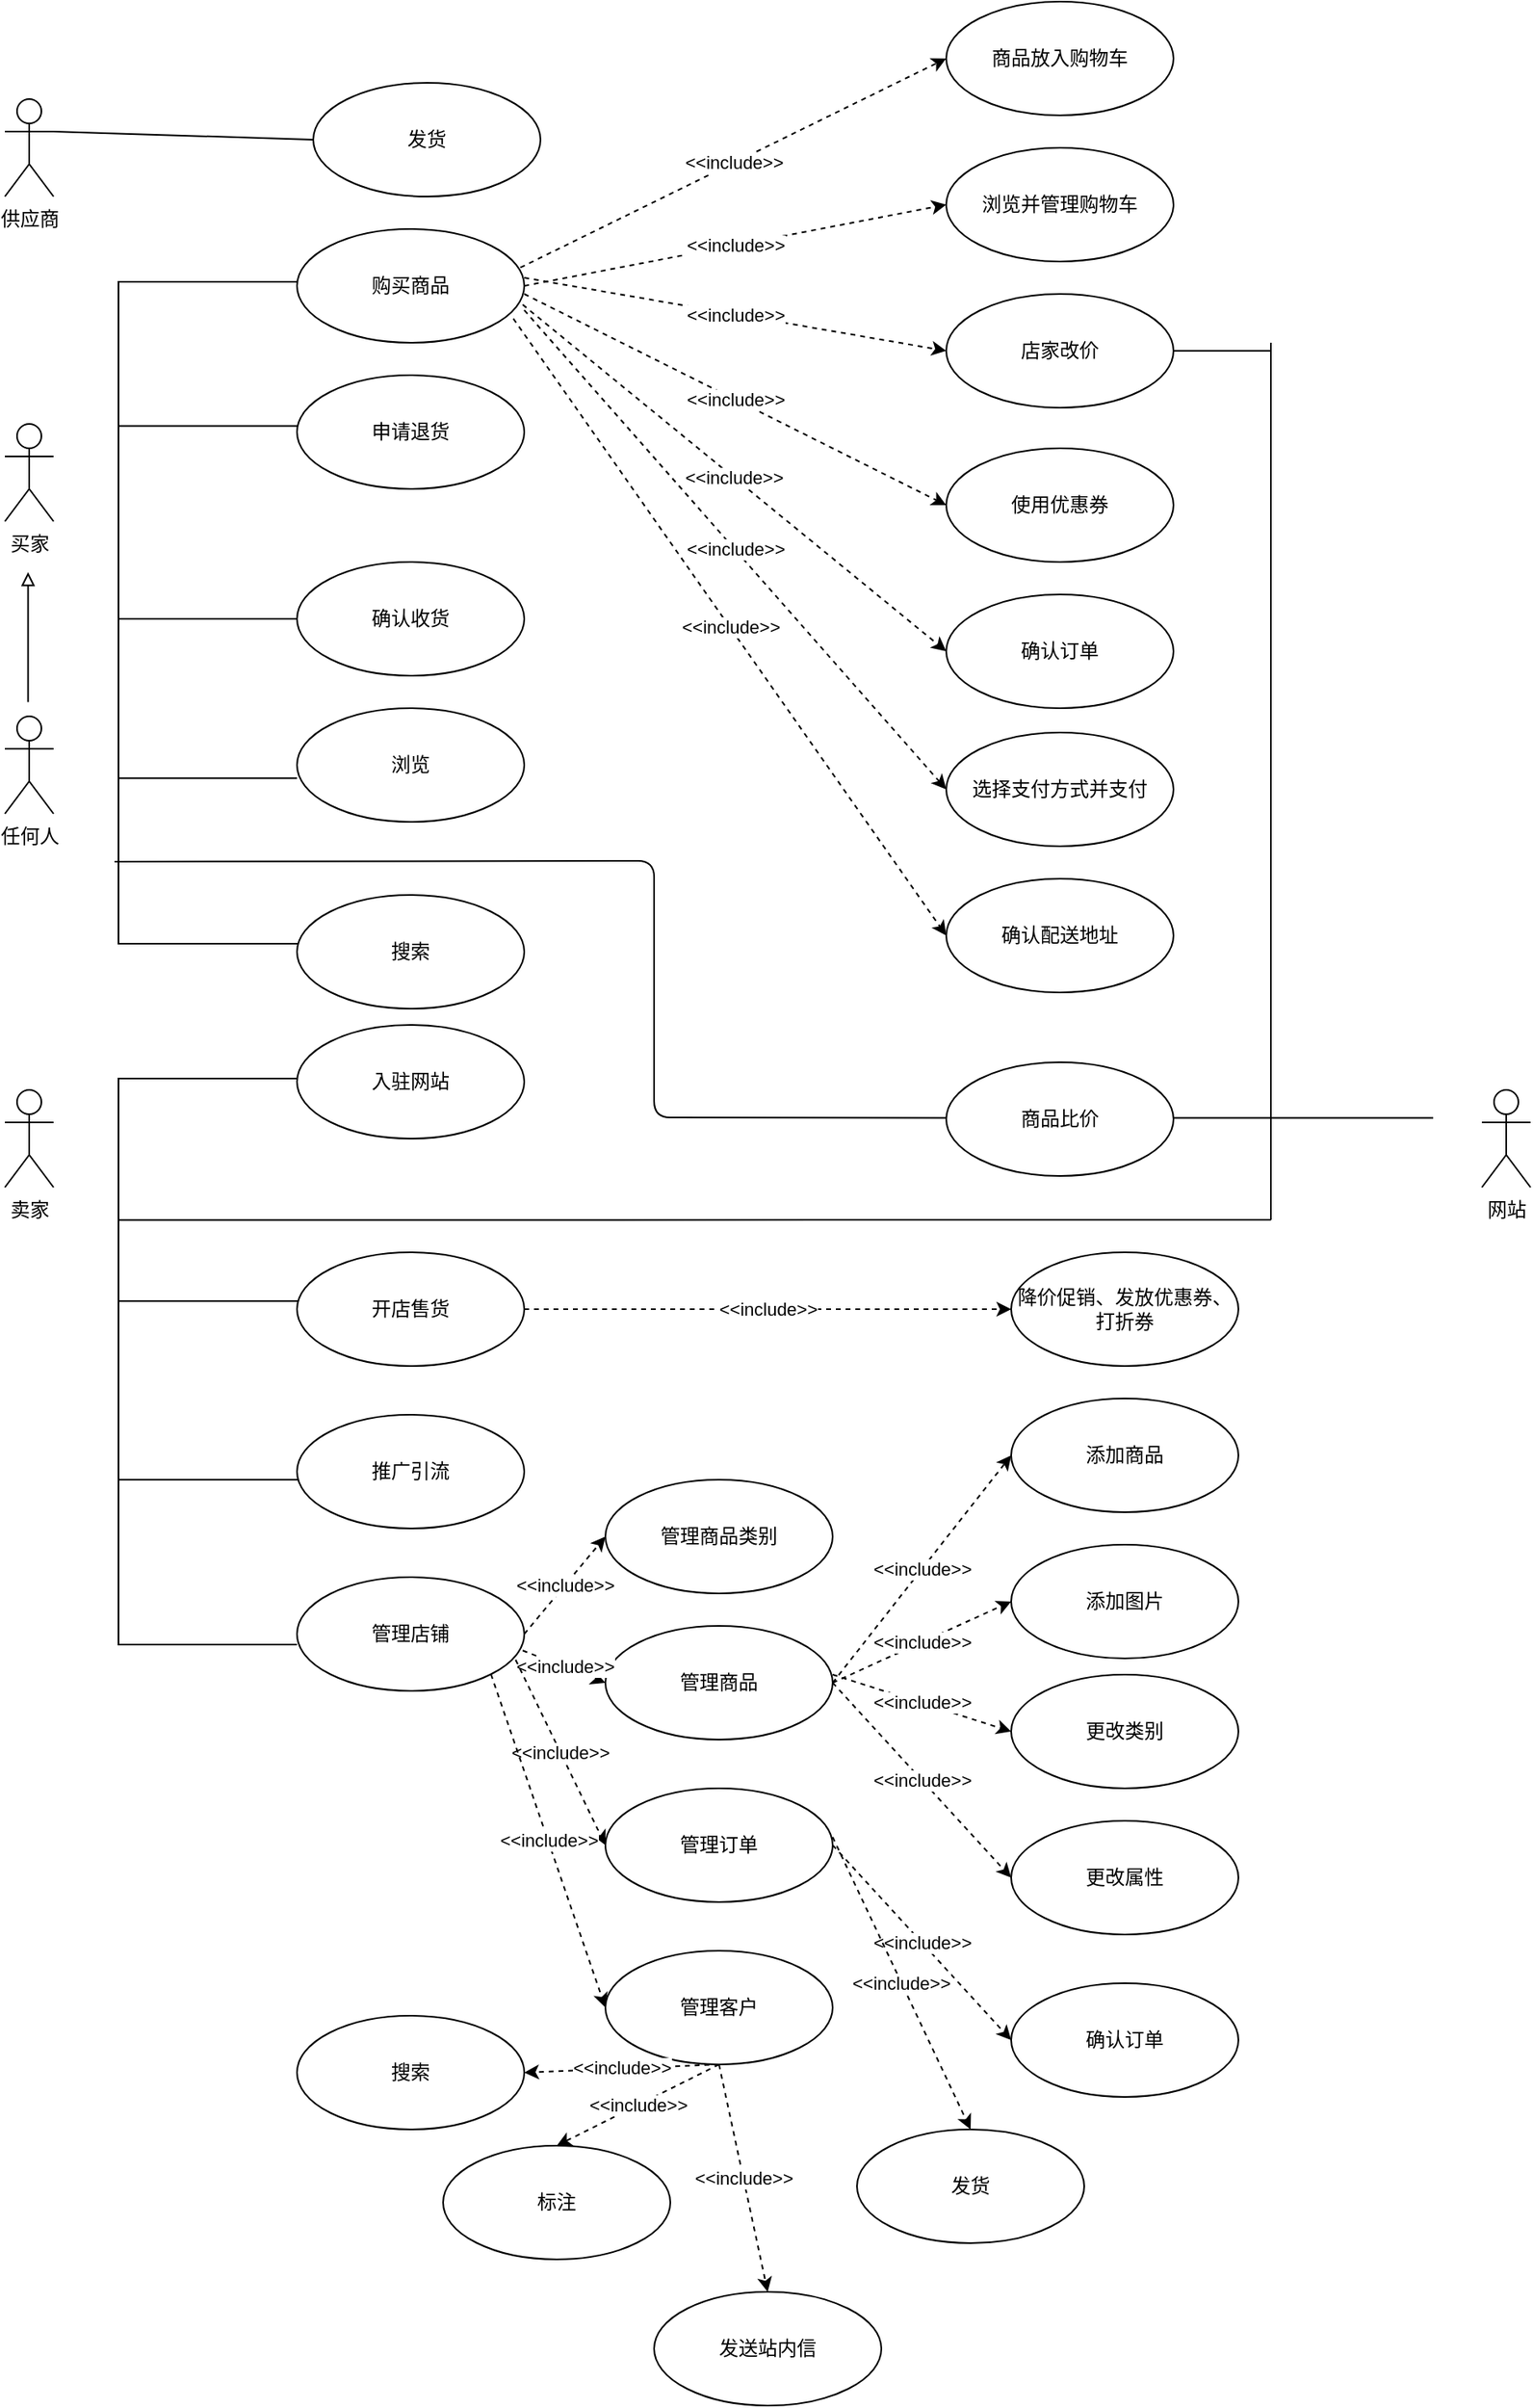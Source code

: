 <mxfile version="13.8.1" type="github">
  <diagram name="Page-1" id="e7e014a7-5840-1c2e-5031-d8a46d1fe8dd">
    <mxGraphModel dx="1351" dy="1482" grid="1" gridSize="10" guides="1" tooltips="1" connect="1" arrows="1" fold="1" page="1" pageScale="1" pageWidth="1169" pageHeight="826" background="#ffffff" math="0" shadow="0">
      <root>
        <mxCell id="0" />
        <mxCell id="1" parent="0" />
        <mxCell id="AoGEXer9o891e-ldqEI5-126" value="" style="endArrow=none;html=1;exitX=1;exitY=0.333;exitDx=0;exitDy=0;exitPerimeter=0;" edge="1" parent="1">
          <mxGeometry width="50" height="50" relative="1" as="geometry">
            <mxPoint x="780" y="377.29" as="sourcePoint" />
            <mxPoint x="940" y="377.29" as="targetPoint" />
          </mxGeometry>
        </mxCell>
        <mxCell id="AoGEXer9o891e-ldqEI5-41" value="任何人" style="shape=umlActor;verticalLabelPosition=bottom;verticalAlign=top;html=1;" vertex="1" parent="1">
          <mxGeometry x="60" y="130" width="30" height="60" as="geometry" />
        </mxCell>
        <mxCell id="AoGEXer9o891e-ldqEI5-42" value="买家" style="shape=umlActor;verticalLabelPosition=bottom;verticalAlign=top;html=1;" vertex="1" parent="1">
          <mxGeometry x="60" y="-50" width="30" height="60" as="geometry" />
        </mxCell>
        <mxCell id="AoGEXer9o891e-ldqEI5-43" value="卖家" style="shape=umlActor;verticalLabelPosition=bottom;verticalAlign=top;html=1;" vertex="1" parent="1">
          <mxGeometry x="60" y="360" width="30" height="60" as="geometry" />
        </mxCell>
        <mxCell id="AoGEXer9o891e-ldqEI5-44" value="" style="endArrow=block;html=1;endFill=0;" edge="1" parent="1">
          <mxGeometry width="50" height="50" relative="1" as="geometry">
            <mxPoint x="74.29" y="121.25" as="sourcePoint" />
            <mxPoint x="74.29" y="41.25" as="targetPoint" />
          </mxGeometry>
        </mxCell>
        <mxCell id="AoGEXer9o891e-ldqEI5-45" value="入驻网站" style="ellipse;whiteSpace=wrap;html=1;" vertex="1" parent="1">
          <mxGeometry x="240" y="320" width="140" height="70" as="geometry" />
        </mxCell>
        <mxCell id="AoGEXer9o891e-ldqEI5-46" value="开店售货" style="ellipse;whiteSpace=wrap;html=1;" vertex="1" parent="1">
          <mxGeometry x="240" y="460" width="140" height="70" as="geometry" />
        </mxCell>
        <mxCell id="AoGEXer9o891e-ldqEI5-47" value="推广引流" style="ellipse;whiteSpace=wrap;html=1;" vertex="1" parent="1">
          <mxGeometry x="240" y="560" width="140" height="70" as="geometry" />
        </mxCell>
        <mxCell id="AoGEXer9o891e-ldqEI5-48" value="供应商" style="shape=umlActor;verticalLabelPosition=bottom;verticalAlign=top;html=1;" vertex="1" parent="1">
          <mxGeometry x="60" y="-250" width="30" height="60" as="geometry" />
        </mxCell>
        <mxCell id="AoGEXer9o891e-ldqEI5-49" value="浏览" style="ellipse;whiteSpace=wrap;html=1;" vertex="1" parent="1">
          <mxGeometry x="240" y="125" width="140" height="70" as="geometry" />
        </mxCell>
        <mxCell id="AoGEXer9o891e-ldqEI5-50" value="搜索" style="ellipse;whiteSpace=wrap;html=1;" vertex="1" parent="1">
          <mxGeometry x="240" y="240" width="140" height="70" as="geometry" />
        </mxCell>
        <mxCell id="AoGEXer9o891e-ldqEI5-51" value="降价促销、发放优惠券、打折券" style="ellipse;whiteSpace=wrap;html=1;" vertex="1" parent="1">
          <mxGeometry x="680" y="460" width="140" height="70" as="geometry" />
        </mxCell>
        <mxCell id="AoGEXer9o891e-ldqEI5-53" value="购买商品" style="ellipse;whiteSpace=wrap;html=1;" vertex="1" parent="1">
          <mxGeometry x="240" y="-170" width="140" height="70" as="geometry" />
        </mxCell>
        <mxCell id="AoGEXer9o891e-ldqEI5-54" value="商品放入购物车" style="ellipse;whiteSpace=wrap;html=1;" vertex="1" parent="1">
          <mxGeometry x="640" y="-310" width="140" height="70" as="geometry" />
        </mxCell>
        <mxCell id="AoGEXer9o891e-ldqEI5-55" value="浏览并管理购物车" style="ellipse;whiteSpace=wrap;html=1;" vertex="1" parent="1">
          <mxGeometry x="640" y="-220" width="140" height="70" as="geometry" />
        </mxCell>
        <mxCell id="AoGEXer9o891e-ldqEI5-56" value="店家改价" style="ellipse;whiteSpace=wrap;html=1;" vertex="1" parent="1">
          <mxGeometry x="640" y="-130" width="140" height="70" as="geometry" />
        </mxCell>
        <mxCell id="AoGEXer9o891e-ldqEI5-57" value="发货" style="ellipse;whiteSpace=wrap;html=1;" vertex="1" parent="1">
          <mxGeometry x="250" y="-260" width="140" height="70" as="geometry" />
        </mxCell>
        <mxCell id="AoGEXer9o891e-ldqEI5-58" value="使用优惠券" style="ellipse;whiteSpace=wrap;html=1;" vertex="1" parent="1">
          <mxGeometry x="640" y="-35" width="140" height="70" as="geometry" />
        </mxCell>
        <mxCell id="AoGEXer9o891e-ldqEI5-59" value="确认订单" style="ellipse;whiteSpace=wrap;html=1;" vertex="1" parent="1">
          <mxGeometry x="640" y="55" width="140" height="70" as="geometry" />
        </mxCell>
        <mxCell id="AoGEXer9o891e-ldqEI5-60" value="确认配送地址" style="ellipse;whiteSpace=wrap;html=1;" vertex="1" parent="1">
          <mxGeometry x="640" y="230" width="140" height="70" as="geometry" />
        </mxCell>
        <mxCell id="AoGEXer9o891e-ldqEI5-61" value="选择支付方式并支付" style="ellipse;whiteSpace=wrap;html=1;" vertex="1" parent="1">
          <mxGeometry x="640" y="140" width="140" height="70" as="geometry" />
        </mxCell>
        <mxCell id="AoGEXer9o891e-ldqEI5-62" value="确认收货" style="ellipse;whiteSpace=wrap;html=1;" vertex="1" parent="1">
          <mxGeometry x="240" y="35" width="140" height="70" as="geometry" />
        </mxCell>
        <mxCell id="AoGEXer9o891e-ldqEI5-63" value="申请退货" style="ellipse;whiteSpace=wrap;html=1;" vertex="1" parent="1">
          <mxGeometry x="240" y="-80" width="140" height="70" as="geometry" />
        </mxCell>
        <mxCell id="AoGEXer9o891e-ldqEI5-64" value="管理店铺" style="ellipse;whiteSpace=wrap;html=1;" vertex="1" parent="1">
          <mxGeometry x="240" y="660" width="140" height="70" as="geometry" />
        </mxCell>
        <mxCell id="AoGEXer9o891e-ldqEI5-65" value="管理商品类别" style="ellipse;whiteSpace=wrap;html=1;" vertex="1" parent="1">
          <mxGeometry x="430" y="600" width="140" height="70" as="geometry" />
        </mxCell>
        <mxCell id="AoGEXer9o891e-ldqEI5-66" value="管理商品" style="ellipse;whiteSpace=wrap;html=1;" vertex="1" parent="1">
          <mxGeometry x="430" y="690" width="140" height="70" as="geometry" />
        </mxCell>
        <mxCell id="AoGEXer9o891e-ldqEI5-67" value="管理订单" style="ellipse;whiteSpace=wrap;html=1;" vertex="1" parent="1">
          <mxGeometry x="430" y="790" width="140" height="70" as="geometry" />
        </mxCell>
        <mxCell id="AoGEXer9o891e-ldqEI5-68" value="管理客户" style="ellipse;whiteSpace=wrap;html=1;" vertex="1" parent="1">
          <mxGeometry x="430" y="890" width="140" height="70" as="geometry" />
        </mxCell>
        <mxCell id="AoGEXer9o891e-ldqEI5-69" value="添加商品" style="ellipse;whiteSpace=wrap;html=1;" vertex="1" parent="1">
          <mxGeometry x="680" y="550" width="140" height="70" as="geometry" />
        </mxCell>
        <mxCell id="AoGEXer9o891e-ldqEI5-70" value="添加图片" style="ellipse;whiteSpace=wrap;html=1;" vertex="1" parent="1">
          <mxGeometry x="680" y="640" width="140" height="70" as="geometry" />
        </mxCell>
        <mxCell id="AoGEXer9o891e-ldqEI5-71" value="更改类别" style="ellipse;whiteSpace=wrap;html=1;" vertex="1" parent="1">
          <mxGeometry x="680" y="720" width="140" height="70" as="geometry" />
        </mxCell>
        <mxCell id="AoGEXer9o891e-ldqEI5-72" value="更改属性" style="ellipse;whiteSpace=wrap;html=1;" vertex="1" parent="1">
          <mxGeometry x="680" y="810" width="140" height="70" as="geometry" />
        </mxCell>
        <mxCell id="AoGEXer9o891e-ldqEI5-73" value="确认订单" style="ellipse;whiteSpace=wrap;html=1;" vertex="1" parent="1">
          <mxGeometry x="680" y="910" width="140" height="70" as="geometry" />
        </mxCell>
        <mxCell id="AoGEXer9o891e-ldqEI5-75" value="发货" style="ellipse;whiteSpace=wrap;html=1;" vertex="1" parent="1">
          <mxGeometry x="585" y="1000" width="140" height="70" as="geometry" />
        </mxCell>
        <mxCell id="AoGEXer9o891e-ldqEI5-76" value="搜索" style="ellipse;whiteSpace=wrap;html=1;" vertex="1" parent="1">
          <mxGeometry x="240" y="930" width="140" height="70" as="geometry" />
        </mxCell>
        <mxCell id="AoGEXer9o891e-ldqEI5-77" value="标注" style="ellipse;whiteSpace=wrap;html=1;" vertex="1" parent="1">
          <mxGeometry x="330" y="1010" width="140" height="70" as="geometry" />
        </mxCell>
        <mxCell id="AoGEXer9o891e-ldqEI5-78" value="发送站内信" style="ellipse;whiteSpace=wrap;html=1;" vertex="1" parent="1">
          <mxGeometry x="460" y="1100" width="140" height="70" as="geometry" />
        </mxCell>
        <mxCell id="AoGEXer9o891e-ldqEI5-81" value="" style="endArrow=none;html=1;exitX=1;exitY=0.333;exitDx=0;exitDy=0;exitPerimeter=0;entryX=0;entryY=0.5;entryDx=0;entryDy=0;" edge="1" parent="1" source="AoGEXer9o891e-ldqEI5-48" target="AoGEXer9o891e-ldqEI5-57">
          <mxGeometry width="50" height="50" relative="1" as="geometry">
            <mxPoint x="130.0" y="-230.51" as="sourcePoint" />
            <mxPoint x="274.995" y="-240.002" as="targetPoint" />
          </mxGeometry>
        </mxCell>
        <mxCell id="AoGEXer9o891e-ldqEI5-88" value="" style="shape=partialRectangle;whiteSpace=wrap;html=1;bottom=1;right=1;left=1;top=0;fillColor=none;routingCenterX=-0.5;rotation=90;" vertex="1" parent="1">
          <mxGeometry x="-18.75" y="11.25" width="407.5" height="110" as="geometry" />
        </mxCell>
        <mxCell id="AoGEXer9o891e-ldqEI5-90" value="" style="shape=partialRectangle;whiteSpace=wrap;html=1;left=0;right=0;fillColor=none;" vertex="1" parent="1">
          <mxGeometry x="130" y="-48.75" width="110" height="118.75" as="geometry" />
        </mxCell>
        <mxCell id="AoGEXer9o891e-ldqEI5-93" value="" style="endArrow=none;html=1;exitX=0.75;exitY=1;exitDx=0;exitDy=0;entryX=0.75;entryY=0;entryDx=0;entryDy=0;" edge="1" parent="1" source="AoGEXer9o891e-ldqEI5-88" target="AoGEXer9o891e-ldqEI5-88">
          <mxGeometry width="50" height="50" relative="1" as="geometry">
            <mxPoint x="140.0" y="-220.51" as="sourcePoint" />
            <mxPoint x="260.0" y="-215" as="targetPoint" />
          </mxGeometry>
        </mxCell>
        <mxCell id="AoGEXer9o891e-ldqEI5-94" value="" style="shape=partialRectangle;whiteSpace=wrap;html=1;bottom=1;right=1;left=1;top=0;fillColor=none;routingCenterX=-0.5;rotation=90;" vertex="1" parent="1">
          <mxGeometry x="10.5" y="472.5" width="348.5" height="109.5" as="geometry" />
        </mxCell>
        <mxCell id="AoGEXer9o891e-ldqEI5-95" value="" style="shape=partialRectangle;whiteSpace=wrap;html=1;left=0;right=0;fillColor=none;" vertex="1" parent="1">
          <mxGeometry x="130" y="490" width="110" height="110" as="geometry" />
        </mxCell>
        <mxCell id="AoGEXer9o891e-ldqEI5-96" value="&amp;lt;&amp;lt;include&amp;gt;&amp;gt;" style="endArrow=classic;html=1;dashed=1;exitX=0.983;exitY=0.339;exitDx=0;exitDy=0;exitPerimeter=0;entryX=0;entryY=0.5;entryDx=0;entryDy=0;" edge="1" parent="1" source="AoGEXer9o891e-ldqEI5-53" target="AoGEXer9o891e-ldqEI5-54">
          <mxGeometry width="50" height="50" relative="1" as="geometry">
            <mxPoint x="430" y="-250" as="sourcePoint" />
            <mxPoint x="480" y="-300" as="targetPoint" />
          </mxGeometry>
        </mxCell>
        <mxCell id="AoGEXer9o891e-ldqEI5-97" value="&amp;lt;&amp;lt;include&amp;gt;&amp;gt;" style="endArrow=classic;html=1;dashed=1;exitX=1;exitY=0.5;exitDx=0;exitDy=0;entryX=0;entryY=0.5;entryDx=0;entryDy=0;" edge="1" parent="1" source="AoGEXer9o891e-ldqEI5-53" target="AoGEXer9o891e-ldqEI5-55">
          <mxGeometry width="50" height="50" relative="1" as="geometry">
            <mxPoint x="387.62" y="-136.27" as="sourcePoint" />
            <mxPoint x="650.0" y="-265" as="targetPoint" />
          </mxGeometry>
        </mxCell>
        <mxCell id="AoGEXer9o891e-ldqEI5-98" value="&amp;lt;&amp;lt;include&amp;gt;&amp;gt;" style="endArrow=classic;html=1;dashed=1;entryX=0;entryY=0.5;entryDx=0;entryDy=0;" edge="1" parent="1" target="AoGEXer9o891e-ldqEI5-56">
          <mxGeometry width="50" height="50" relative="1" as="geometry">
            <mxPoint x="380" y="-140" as="sourcePoint" />
            <mxPoint x="660.0" y="-255" as="targetPoint" />
          </mxGeometry>
        </mxCell>
        <mxCell id="AoGEXer9o891e-ldqEI5-99" value="&amp;lt;&amp;lt;include&amp;gt;&amp;gt;" style="endArrow=classic;html=1;dashed=1;entryX=0;entryY=0.5;entryDx=0;entryDy=0;" edge="1" parent="1" target="AoGEXer9o891e-ldqEI5-58">
          <mxGeometry width="50" height="50" relative="1" as="geometry">
            <mxPoint x="380" y="-130" as="sourcePoint" />
            <mxPoint x="670.0" y="-245" as="targetPoint" />
          </mxGeometry>
        </mxCell>
        <mxCell id="AoGEXer9o891e-ldqEI5-100" value="&amp;lt;&amp;lt;include&amp;gt;&amp;gt;" style="endArrow=classic;html=1;dashed=1;entryX=0;entryY=0.5;entryDx=0;entryDy=0;exitX=0.993;exitY=0.665;exitDx=0;exitDy=0;exitPerimeter=0;" edge="1" parent="1" source="AoGEXer9o891e-ldqEI5-53" target="AoGEXer9o891e-ldqEI5-59">
          <mxGeometry width="50" height="50" relative="1" as="geometry">
            <mxPoint x="390.0" y="-120" as="sourcePoint" />
            <mxPoint x="650.0" y="10.0" as="targetPoint" />
          </mxGeometry>
        </mxCell>
        <mxCell id="AoGEXer9o891e-ldqEI5-101" value="&amp;lt;&amp;lt;include&amp;gt;&amp;gt;" style="endArrow=classic;html=1;dashed=1;entryX=0;entryY=0.5;entryDx=0;entryDy=0;exitX=1;exitY=0.714;exitDx=0;exitDy=0;exitPerimeter=0;" edge="1" parent="1" source="AoGEXer9o891e-ldqEI5-53" target="AoGEXer9o891e-ldqEI5-61">
          <mxGeometry width="50" height="50" relative="1" as="geometry">
            <mxPoint x="400.0" y="-110" as="sourcePoint" />
            <mxPoint x="660.0" y="20.0" as="targetPoint" />
          </mxGeometry>
        </mxCell>
        <mxCell id="AoGEXer9o891e-ldqEI5-102" value="&amp;lt;&amp;lt;include&amp;gt;&amp;gt;" style="endArrow=classic;html=1;dashed=1;entryX=0;entryY=0.5;entryDx=0;entryDy=0;exitX=0.952;exitY=0.788;exitDx=0;exitDy=0;exitPerimeter=0;" edge="1" parent="1" source="AoGEXer9o891e-ldqEI5-53" target="AoGEXer9o891e-ldqEI5-60">
          <mxGeometry width="50" height="50" relative="1" as="geometry">
            <mxPoint x="410.0" y="-100" as="sourcePoint" />
            <mxPoint x="670.0" y="30.0" as="targetPoint" />
          </mxGeometry>
        </mxCell>
        <mxCell id="AoGEXer9o891e-ldqEI5-103" value="&amp;lt;&amp;lt;include&amp;gt;&amp;gt;" style="endArrow=classic;html=1;dashed=1;entryX=0;entryY=0.5;entryDx=0;entryDy=0;exitX=1;exitY=0.5;exitDx=0;exitDy=0;" edge="1" parent="1" source="AoGEXer9o891e-ldqEI5-64" target="AoGEXer9o891e-ldqEI5-65">
          <mxGeometry width="50" height="50" relative="1" as="geometry">
            <mxPoint x="388.28" y="280.16" as="sourcePoint" />
            <mxPoint x="655.0" y="660" as="targetPoint" />
          </mxGeometry>
        </mxCell>
        <mxCell id="AoGEXer9o891e-ldqEI5-104" value="&amp;lt;&amp;lt;include&amp;gt;&amp;gt;" style="endArrow=classic;html=1;dashed=1;entryX=0;entryY=0.5;entryDx=0;entryDy=0;exitX=0.993;exitY=0.645;exitDx=0;exitDy=0;exitPerimeter=0;" edge="1" parent="1" source="AoGEXer9o891e-ldqEI5-64" target="AoGEXer9o891e-ldqEI5-66">
          <mxGeometry width="50" height="50" relative="1" as="geometry">
            <mxPoint x="380" y="690" as="sourcePoint" />
            <mxPoint x="440.0" y="645" as="targetPoint" />
          </mxGeometry>
        </mxCell>
        <mxCell id="AoGEXer9o891e-ldqEI5-105" value="&amp;lt;&amp;lt;include&amp;gt;&amp;gt;" style="endArrow=classic;html=1;dashed=1;entryX=0;entryY=0.5;entryDx=0;entryDy=0;exitX=0.962;exitY=0.727;exitDx=0;exitDy=0;exitPerimeter=0;" edge="1" parent="1" source="AoGEXer9o891e-ldqEI5-64" target="AoGEXer9o891e-ldqEI5-67">
          <mxGeometry width="50" height="50" relative="1" as="geometry">
            <mxPoint x="389.02" y="715.15" as="sourcePoint" />
            <mxPoint x="440.0" y="735" as="targetPoint" />
          </mxGeometry>
        </mxCell>
        <mxCell id="AoGEXer9o891e-ldqEI5-106" value="&amp;lt;&amp;lt;include&amp;gt;&amp;gt;" style="endArrow=classic;html=1;dashed=1;entryX=0;entryY=0.5;entryDx=0;entryDy=0;exitX=1;exitY=1;exitDx=0;exitDy=0;" edge="1" parent="1" source="AoGEXer9o891e-ldqEI5-64" target="AoGEXer9o891e-ldqEI5-68">
          <mxGeometry width="50" height="50" relative="1" as="geometry">
            <mxPoint x="399.02" y="725.15" as="sourcePoint" />
            <mxPoint x="450.0" y="745" as="targetPoint" />
          </mxGeometry>
        </mxCell>
        <mxCell id="AoGEXer9o891e-ldqEI5-107" value="&amp;lt;&amp;lt;include&amp;gt;&amp;gt;" style="endArrow=classic;html=1;dashed=1;entryX=0;entryY=0.5;entryDx=0;entryDy=0;exitX=1;exitY=0.5;exitDx=0;exitDy=0;" edge="1" parent="1" source="AoGEXer9o891e-ldqEI5-46" target="AoGEXer9o891e-ldqEI5-51">
          <mxGeometry width="50" height="50" relative="1" as="geometry">
            <mxPoint x="390.0" y="705" as="sourcePoint" />
            <mxPoint x="440.0" y="645" as="targetPoint" />
          </mxGeometry>
        </mxCell>
        <mxCell id="AoGEXer9o891e-ldqEI5-108" value="&amp;lt;&amp;lt;include&amp;gt;&amp;gt;" style="endArrow=classic;html=1;dashed=1;entryX=0;entryY=0.5;entryDx=0;entryDy=0;exitX=1;exitY=0.5;exitDx=0;exitDy=0;" edge="1" parent="1" source="AoGEXer9o891e-ldqEI5-66" target="AoGEXer9o891e-ldqEI5-69">
          <mxGeometry width="50" height="50" relative="1" as="geometry">
            <mxPoint x="400.0" y="715" as="sourcePoint" />
            <mxPoint x="450.0" y="655" as="targetPoint" />
          </mxGeometry>
        </mxCell>
        <mxCell id="AoGEXer9o891e-ldqEI5-109" value="&amp;lt;&amp;lt;include&amp;gt;&amp;gt;" style="endArrow=classic;html=1;dashed=1;entryX=0;entryY=0.5;entryDx=0;entryDy=0;" edge="1" parent="1" target="AoGEXer9o891e-ldqEI5-70">
          <mxGeometry width="50" height="50" relative="1" as="geometry">
            <mxPoint x="570" y="725" as="sourcePoint" />
            <mxPoint x="690.0" y="645" as="targetPoint" />
          </mxGeometry>
        </mxCell>
        <mxCell id="AoGEXer9o891e-ldqEI5-110" value="&amp;lt;&amp;lt;include&amp;gt;&amp;gt;" style="endArrow=classic;html=1;dashed=1;entryX=0;entryY=0.5;entryDx=0;entryDy=0;" edge="1" parent="1" target="AoGEXer9o891e-ldqEI5-71">
          <mxGeometry width="50" height="50" relative="1" as="geometry">
            <mxPoint x="570" y="720" as="sourcePoint" />
            <mxPoint x="690.0" y="735" as="targetPoint" />
          </mxGeometry>
        </mxCell>
        <mxCell id="AoGEXer9o891e-ldqEI5-111" value="&amp;lt;&amp;lt;include&amp;gt;&amp;gt;" style="endArrow=classic;html=1;dashed=1;entryX=0;entryY=0.5;entryDx=0;entryDy=0;exitX=1;exitY=0.5;exitDx=0;exitDy=0;" edge="1" parent="1" source="AoGEXer9o891e-ldqEI5-66" target="AoGEXer9o891e-ldqEI5-72">
          <mxGeometry width="50" height="50" relative="1" as="geometry">
            <mxPoint x="590.0" y="745" as="sourcePoint" />
            <mxPoint x="700.0" y="745" as="targetPoint" />
          </mxGeometry>
        </mxCell>
        <mxCell id="AoGEXer9o891e-ldqEI5-112" value="&amp;lt;&amp;lt;include&amp;gt;&amp;gt;" style="endArrow=classic;html=1;dashed=1;entryX=0;entryY=0.5;entryDx=0;entryDy=0;exitX=1;exitY=0.5;exitDx=0;exitDy=0;" edge="1" parent="1" source="AoGEXer9o891e-ldqEI5-67" target="AoGEXer9o891e-ldqEI5-73">
          <mxGeometry width="50" height="50" relative="1" as="geometry">
            <mxPoint x="370.005" y="729.492" as="sourcePoint" />
            <mxPoint x="440.0" y="935" as="targetPoint" />
          </mxGeometry>
        </mxCell>
        <mxCell id="AoGEXer9o891e-ldqEI5-113" value="&amp;lt;&amp;lt;include&amp;gt;&amp;gt;" style="endArrow=classic;html=1;dashed=1;entryX=0.5;entryY=0;entryDx=0;entryDy=0;" edge="1" parent="1" target="AoGEXer9o891e-ldqEI5-75">
          <mxGeometry width="50" height="50" relative="1" as="geometry">
            <mxPoint x="570" y="820" as="sourcePoint" />
            <mxPoint x="660.0" y="1005" as="targetPoint" />
          </mxGeometry>
        </mxCell>
        <mxCell id="AoGEXer9o891e-ldqEI5-114" value="&amp;lt;&amp;lt;include&amp;gt;&amp;gt;" style="endArrow=classic;html=1;dashed=1;entryX=0.5;entryY=0;entryDx=0;entryDy=0;" edge="1" parent="1" target="AoGEXer9o891e-ldqEI5-77">
          <mxGeometry width="50" height="50" relative="1" as="geometry">
            <mxPoint x="500" y="960" as="sourcePoint" />
            <mxPoint x="670.0" y="1015" as="targetPoint" />
          </mxGeometry>
        </mxCell>
        <mxCell id="AoGEXer9o891e-ldqEI5-115" value="&amp;lt;&amp;lt;include&amp;gt;&amp;gt;" style="endArrow=classic;html=1;dashed=1;entryX=1;entryY=0.5;entryDx=0;entryDy=0;" edge="1" parent="1" target="AoGEXer9o891e-ldqEI5-76">
          <mxGeometry width="50" height="50" relative="1" as="geometry">
            <mxPoint x="500" y="960" as="sourcePoint" />
            <mxPoint x="680.0" y="1025" as="targetPoint" />
          </mxGeometry>
        </mxCell>
        <mxCell id="AoGEXer9o891e-ldqEI5-116" value="" style="endArrow=none;html=1;exitX=0.25;exitY=1;exitDx=0;exitDy=0;" edge="1" parent="1" source="AoGEXer9o891e-ldqEI5-94">
          <mxGeometry width="50" height="50" relative="1" as="geometry">
            <mxPoint x="260" y="440" as="sourcePoint" />
            <mxPoint x="840" y="440" as="targetPoint" />
          </mxGeometry>
        </mxCell>
        <mxCell id="AoGEXer9o891e-ldqEI5-117" value="" style="endArrow=none;html=1;" edge="1" parent="1">
          <mxGeometry width="50" height="50" relative="1" as="geometry">
            <mxPoint x="840" y="440" as="sourcePoint" />
            <mxPoint x="840" y="-100" as="targetPoint" />
          </mxGeometry>
        </mxCell>
        <mxCell id="AoGEXer9o891e-ldqEI5-118" value="" style="endArrow=none;html=1;exitX=1;exitY=0.5;exitDx=0;exitDy=0;" edge="1" parent="1" source="AoGEXer9o891e-ldqEI5-56">
          <mxGeometry width="50" height="50" relative="1" as="geometry">
            <mxPoint x="790" y="-90" as="sourcePoint" />
            <mxPoint x="840" y="-95" as="targetPoint" />
          </mxGeometry>
        </mxCell>
        <mxCell id="AoGEXer9o891e-ldqEI5-119" value="&amp;lt;&amp;lt;include&amp;gt;&amp;gt;" style="endArrow=classic;html=1;dashed=1;entryX=0.5;entryY=0;entryDx=0;entryDy=0;exitX=0.5;exitY=1;exitDx=0;exitDy=0;" edge="1" parent="1" source="AoGEXer9o891e-ldqEI5-68" target="AoGEXer9o891e-ldqEI5-78">
          <mxGeometry width="50" height="50" relative="1" as="geometry">
            <mxPoint x="580.0" y="830" as="sourcePoint" />
            <mxPoint x="595.0" y="1030" as="targetPoint" />
          </mxGeometry>
        </mxCell>
        <mxCell id="AoGEXer9o891e-ldqEI5-123" value="网站" style="shape=umlActor;verticalLabelPosition=bottom;verticalAlign=top;html=1;" vertex="1" parent="1">
          <mxGeometry x="970" y="360" width="30" height="60" as="geometry" />
        </mxCell>
        <mxCell id="AoGEXer9o891e-ldqEI5-124" value="商品比价" style="ellipse;whiteSpace=wrap;html=1;" vertex="1" parent="1">
          <mxGeometry x="640" y="343" width="140" height="70" as="geometry" />
        </mxCell>
        <mxCell id="AoGEXer9o891e-ldqEI5-129" value="" style="endArrow=none;html=1;exitX=0.876;exitY=1.022;exitDx=0;exitDy=0;exitPerimeter=0;" edge="1" parent="1" source="AoGEXer9o891e-ldqEI5-88">
          <mxGeometry width="50" height="50" relative="1" as="geometry">
            <mxPoint x="480" y="377.29" as="sourcePoint" />
            <mxPoint x="640" y="377.29" as="targetPoint" />
            <Array as="points">
              <mxPoint x="460" y="219" />
              <mxPoint x="460" y="377" />
            </Array>
          </mxGeometry>
        </mxCell>
      </root>
    </mxGraphModel>
  </diagram>
</mxfile>
